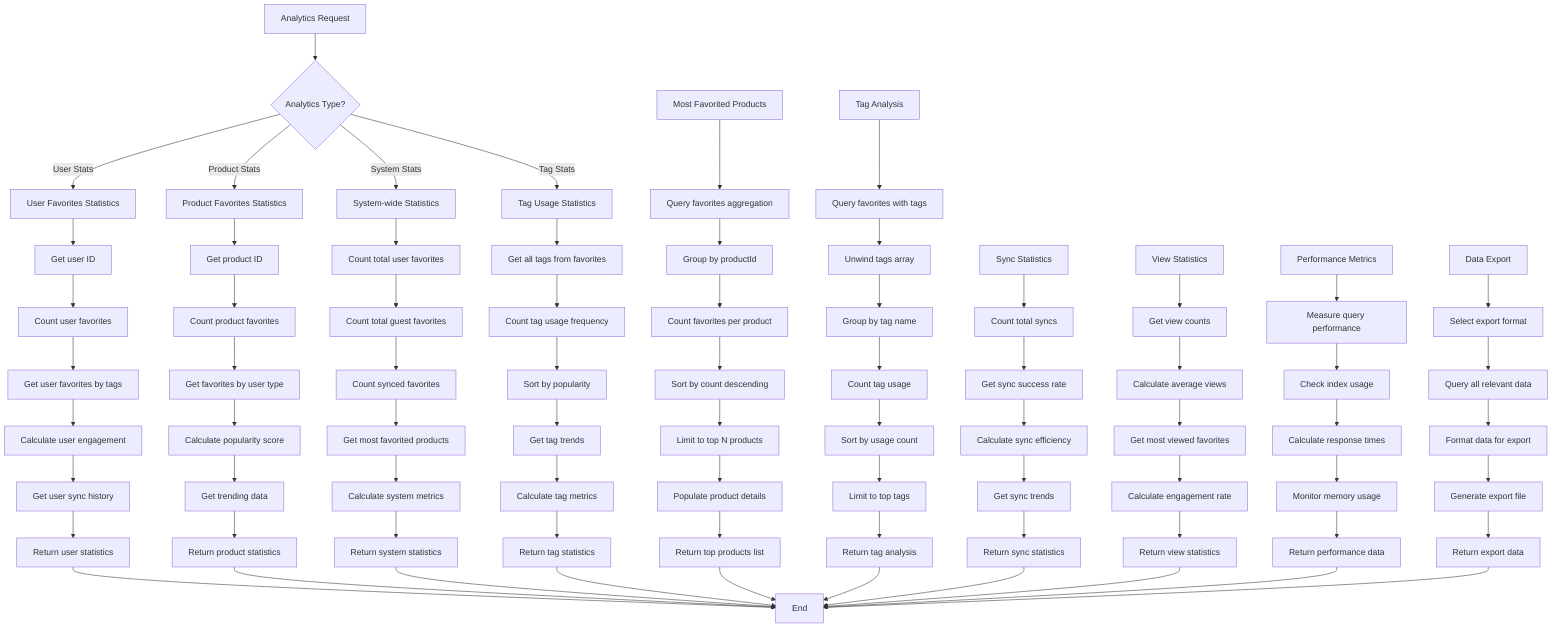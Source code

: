 %% Favorites Analytics & Statistics Flow
%% View at https://mermaid.live
flowchart TD
  A[Analytics Request] --> B{Analytics Type?}
  B -->|User Stats| C[User Favorites Statistics]
  B -->|Product Stats| D[Product Favorites Statistics]
  B -->|System Stats| E[System-wide Statistics]
  B -->|Tag Stats| F[Tag Usage Statistics]
  
  %% User Favorites Statistics
  C --> C1[Get user ID]
  C1 --> C2[Count user favorites]
  C2 --> C3[Get user favorites by tags]
  C3 --> C4[Calculate user engagement]
  C4 --> C5[Get user sync history]
  C5 --> C6[Return user statistics]
  
  %% Product Favorites Statistics
  D --> D1[Get product ID]
  D1 --> D2[Count product favorites]
  D2 --> D3[Get favorites by user type]
  D3 --> D4[Calculate popularity score]
  D4 --> D5[Get trending data]
  D5 --> D6[Return product statistics]
  
  %% System-wide Statistics
  E --> E1[Count total user favorites]
  E1 --> E2[Count total guest favorites]
  E2 --> E3[Count synced favorites]
  E3 --> E4[Get most favorited products]
  E4 --> E5[Calculate system metrics]
  E5 --> E6[Return system statistics]
  
  %% Tag Usage Statistics
  F --> F1[Get all tags from favorites]
  F1 --> F2[Count tag usage frequency]
  F2 --> F3[Sort by popularity]
  F3 --> F4[Get tag trends]
  F4 --> F5[Calculate tag metrics]
  F5 --> F6[Return tag statistics]
  
  %% Most Favorited Products Analysis
  G[Most Favorited Products] --> G1[Query favorites aggregation]
  G1 --> G2[Group by productId]
  G2 --> G3[Count favorites per product]
  G3 --> G4[Sort by count descending]
  G4 --> G5[Limit to top N products]
  G5 --> G6[Populate product details]
  G6 --> G7[Return top products list]
  
  %% Tag Analysis
  H[Tag Analysis] --> H1[Query favorites with tags]
  H1 --> H2[Unwind tags array]
  H2 --> H3[Group by tag name]
  H3 --> H4[Count tag usage]
  H4 --> H5[Sort by usage count]
  H5 --> H6[Limit to top tags]
  H6 --> H7[Return tag analysis]
  
  %% Sync Statistics
  I[Sync Statistics] --> I1[Count total syncs]
  I1 --> I2[Get sync success rate]
  I2 --> I3[Calculate sync efficiency]
  I3 --> I4[Get sync trends]
  I4 --> I5[Return sync statistics]
  
  %% View Statistics
  J[View Statistics] --> J1[Get view counts]
  J1 --> J2[Calculate average views]
  J2 --> J3[Get most viewed favorites]
  J3 --> J4[Calculate engagement rate]
  J4 --> J5[Return view statistics]
  
  %% Performance Metrics
  K[Performance Metrics] --> K1[Measure query performance]
  K1 --> K2[Check index usage]
  K2 --> K3[Calculate response times]
  K3 --> K4[Monitor memory usage]
  K4 --> K5[Return performance data]
  
  %% Data Export
  L[Data Export] --> L1[Select export format]
  L1 --> L2[Query all relevant data]
  L2 --> L3[Format data for export]
  L3 --> L4[Generate export file]
  L4 --> L5[Return export data]
  
  %% End points
  C6 --> Z[End]
  D6 --> Z
  E6 --> Z
  F6 --> Z
  G7 --> Z
  H7 --> Z
  I5 --> Z
  J5 --> Z
  K5 --> Z
  L5 --> Z